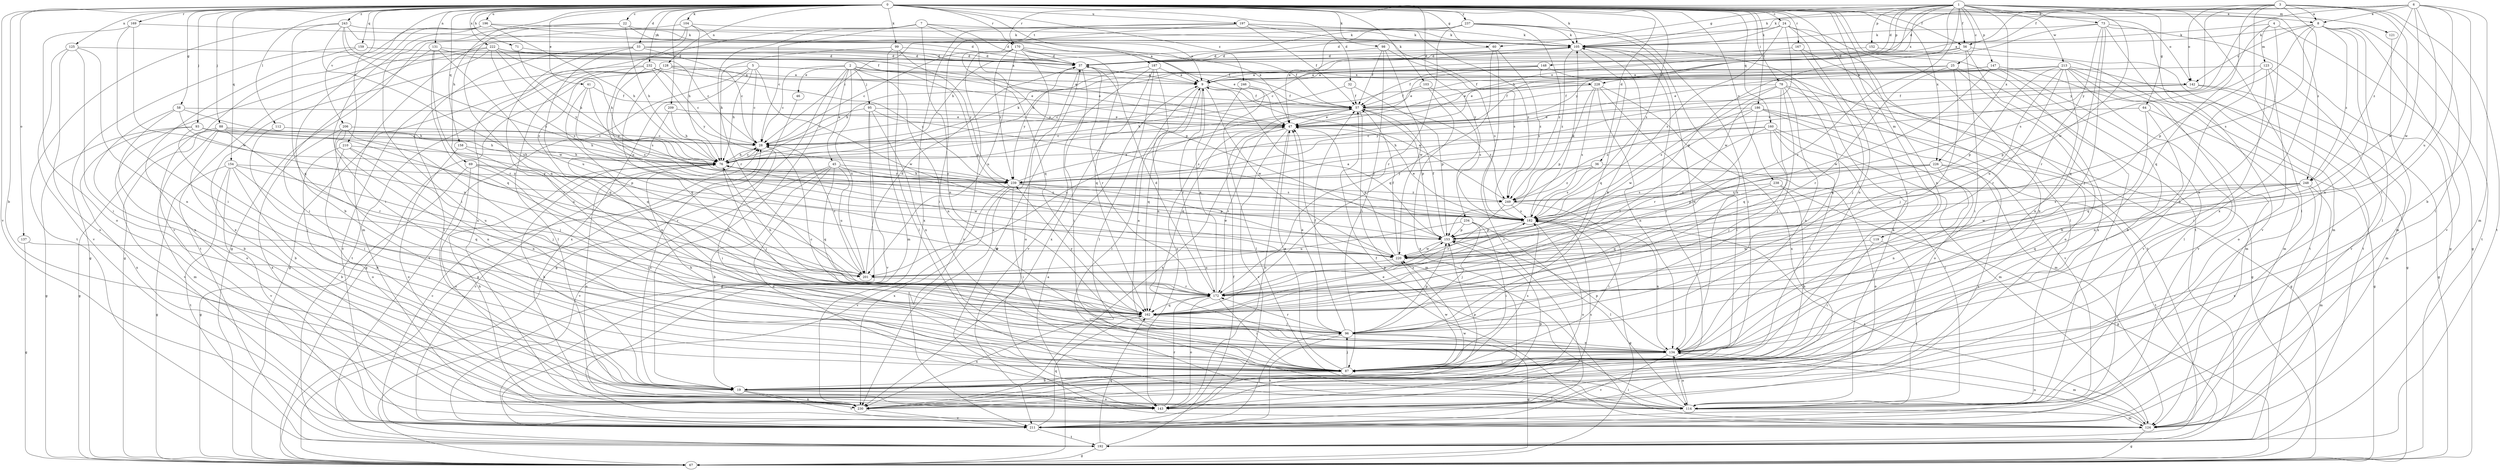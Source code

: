 strict digraph  {
0;
1;
2;
3;
4;
5;
6;
7;
8;
9;
19;
22;
24;
25;
28;
32;
33;
36;
37;
41;
45;
46;
47;
56;
57;
58;
60;
64;
67;
69;
71;
73;
76;
78;
87;
88;
93;
95;
96;
98;
99;
103;
104;
105;
112;
114;
119;
121;
123;
124;
125;
128;
131;
134;
137;
142;
143;
147;
148;
152;
153;
154;
158;
159;
160;
162;
167;
169;
170;
172;
182;
186;
187;
192;
196;
197;
201;
206;
209;
210;
211;
213;
220;
222;
226;
228;
230;
232;
234;
237;
238;
239;
243;
246;
248;
249;
0 -> 8  [label=a];
0 -> 19  [label=b];
0 -> 22  [label=c];
0 -> 24  [label=c];
0 -> 32  [label=d];
0 -> 33  [label=d];
0 -> 36  [label=d];
0 -> 41  [label=e];
0 -> 56  [label=f];
0 -> 58  [label=g];
0 -> 60  [label=g];
0 -> 69  [label=h];
0 -> 71  [label=h];
0 -> 78  [label=i];
0 -> 87  [label=i];
0 -> 88  [label=j];
0 -> 93  [label=j];
0 -> 98  [label=k];
0 -> 99  [label=k];
0 -> 103  [label=k];
0 -> 104  [label=k];
0 -> 105  [label=k];
0 -> 112  [label=l];
0 -> 119  [label=m];
0 -> 125  [label=n];
0 -> 128  [label=n];
0 -> 131  [label=n];
0 -> 134  [label=n];
0 -> 137  [label=o];
0 -> 142  [label=o];
0 -> 154  [label=q];
0 -> 158  [label=q];
0 -> 159  [label=q];
0 -> 160  [label=q];
0 -> 167  [label=r];
0 -> 169  [label=r];
0 -> 170  [label=r];
0 -> 182  [label=s];
0 -> 186  [label=t];
0 -> 187  [label=t];
0 -> 192  [label=t];
0 -> 196  [label=u];
0 -> 197  [label=u];
0 -> 206  [label=v];
0 -> 209  [label=v];
0 -> 210  [label=v];
0 -> 211  [label=v];
0 -> 222  [label=x];
0 -> 226  [label=x];
0 -> 232  [label=y];
0 -> 234  [label=y];
0 -> 237  [label=y];
0 -> 238  [label=y];
0 -> 243  [label=z];
0 -> 246  [label=z];
0 -> 248  [label=z];
1 -> 25  [label=c];
1 -> 37  [label=d];
1 -> 56  [label=f];
1 -> 60  [label=g];
1 -> 64  [label=g];
1 -> 73  [label=h];
1 -> 76  [label=h];
1 -> 105  [label=k];
1 -> 114  [label=l];
1 -> 121  [label=m];
1 -> 147  [label=p];
1 -> 148  [label=p];
1 -> 152  [label=p];
1 -> 170  [label=r];
1 -> 172  [label=r];
1 -> 213  [label=w];
1 -> 220  [label=w];
1 -> 226  [label=x];
1 -> 228  [label=x];
1 -> 239  [label=y];
2 -> 19  [label=b];
2 -> 28  [label=c];
2 -> 45  [label=e];
2 -> 46  [label=e];
2 -> 47  [label=e];
2 -> 67  [label=g];
2 -> 95  [label=j];
2 -> 134  [label=n];
2 -> 153  [label=p];
2 -> 201  [label=u];
2 -> 228  [label=x];
3 -> 8  [label=a];
3 -> 19  [label=b];
3 -> 37  [label=d];
3 -> 114  [label=l];
3 -> 142  [label=o];
3 -> 162  [label=q];
3 -> 192  [label=t];
3 -> 220  [label=w];
3 -> 230  [label=x];
3 -> 239  [label=y];
4 -> 67  [label=g];
4 -> 105  [label=k];
4 -> 123  [label=m];
4 -> 134  [label=n];
4 -> 182  [label=s];
5 -> 28  [label=c];
5 -> 67  [label=g];
5 -> 76  [label=h];
5 -> 142  [label=o];
5 -> 192  [label=t];
5 -> 220  [label=w];
5 -> 230  [label=x];
6 -> 8  [label=a];
6 -> 9  [label=a];
6 -> 19  [label=b];
6 -> 56  [label=f];
6 -> 87  [label=i];
6 -> 105  [label=k];
6 -> 124  [label=m];
6 -> 201  [label=u];
6 -> 220  [label=w];
6 -> 239  [label=y];
6 -> 248  [label=z];
7 -> 28  [label=c];
7 -> 37  [label=d];
7 -> 105  [label=k];
7 -> 134  [label=n];
7 -> 153  [label=p];
7 -> 172  [label=r];
7 -> 230  [label=x];
8 -> 105  [label=k];
8 -> 114  [label=l];
8 -> 134  [label=n];
8 -> 142  [label=o];
8 -> 153  [label=p];
8 -> 182  [label=s];
8 -> 192  [label=t];
8 -> 211  [label=v];
8 -> 248  [label=z];
9 -> 57  [label=f];
9 -> 114  [label=l];
9 -> 162  [label=q];
9 -> 172  [label=r];
9 -> 220  [label=w];
19 -> 28  [label=c];
19 -> 76  [label=h];
19 -> 114  [label=l];
19 -> 143  [label=o];
19 -> 153  [label=p];
19 -> 211  [label=v];
19 -> 230  [label=x];
22 -> 9  [label=a];
22 -> 76  [label=h];
22 -> 87  [label=i];
22 -> 105  [label=k];
22 -> 162  [label=q];
24 -> 19  [label=b];
24 -> 37  [label=d];
24 -> 105  [label=k];
24 -> 114  [label=l];
24 -> 134  [label=n];
24 -> 182  [label=s];
24 -> 220  [label=w];
25 -> 9  [label=a];
25 -> 19  [label=b];
25 -> 47  [label=e];
25 -> 96  [label=j];
25 -> 114  [label=l];
25 -> 172  [label=r];
28 -> 76  [label=h];
28 -> 87  [label=i];
32 -> 57  [label=f];
32 -> 76  [label=h];
32 -> 153  [label=p];
33 -> 28  [label=c];
33 -> 37  [label=d];
33 -> 57  [label=f];
33 -> 96  [label=j];
33 -> 114  [label=l];
33 -> 201  [label=u];
36 -> 143  [label=o];
36 -> 182  [label=s];
36 -> 239  [label=y];
36 -> 249  [label=z];
37 -> 9  [label=a];
37 -> 87  [label=i];
37 -> 143  [label=o];
37 -> 172  [label=r];
37 -> 239  [label=y];
41 -> 57  [label=f];
41 -> 162  [label=q];
41 -> 182  [label=s];
41 -> 239  [label=y];
45 -> 19  [label=b];
45 -> 143  [label=o];
45 -> 162  [label=q];
45 -> 182  [label=s];
45 -> 201  [label=u];
45 -> 211  [label=v];
45 -> 239  [label=y];
46 -> 67  [label=g];
47 -> 28  [label=c];
47 -> 143  [label=o];
47 -> 172  [label=r];
47 -> 211  [label=v];
47 -> 230  [label=x];
56 -> 28  [label=c];
56 -> 37  [label=d];
56 -> 87  [label=i];
56 -> 153  [label=p];
56 -> 192  [label=t];
56 -> 230  [label=x];
57 -> 47  [label=e];
57 -> 124  [label=m];
57 -> 153  [label=p];
57 -> 162  [label=q];
57 -> 201  [label=u];
57 -> 249  [label=z];
58 -> 19  [label=b];
58 -> 47  [label=e];
58 -> 76  [label=h];
58 -> 143  [label=o];
58 -> 201  [label=u];
60 -> 37  [label=d];
60 -> 162  [label=q];
60 -> 211  [label=v];
60 -> 249  [label=z];
64 -> 47  [label=e];
64 -> 67  [label=g];
64 -> 134  [label=n];
64 -> 162  [label=q];
67 -> 9  [label=a];
69 -> 67  [label=g];
69 -> 87  [label=i];
69 -> 143  [label=o];
69 -> 239  [label=y];
69 -> 249  [label=z];
71 -> 37  [label=d];
71 -> 76  [label=h];
73 -> 47  [label=e];
73 -> 67  [label=g];
73 -> 96  [label=j];
73 -> 105  [label=k];
73 -> 124  [label=m];
73 -> 162  [label=q];
73 -> 172  [label=r];
73 -> 211  [label=v];
76 -> 28  [label=c];
76 -> 96  [label=j];
76 -> 105  [label=k];
76 -> 143  [label=o];
76 -> 182  [label=s];
76 -> 220  [label=w];
76 -> 239  [label=y];
78 -> 57  [label=f];
78 -> 67  [label=g];
78 -> 96  [label=j];
78 -> 134  [label=n];
78 -> 162  [label=q];
78 -> 182  [label=s];
78 -> 211  [label=v];
78 -> 239  [label=y];
87 -> 19  [label=b];
87 -> 47  [label=e];
87 -> 76  [label=h];
87 -> 96  [label=j];
87 -> 182  [label=s];
87 -> 220  [label=w];
88 -> 19  [label=b];
88 -> 28  [label=c];
88 -> 67  [label=g];
88 -> 76  [label=h];
88 -> 124  [label=m];
88 -> 153  [label=p];
88 -> 172  [label=r];
88 -> 211  [label=v];
93 -> 28  [label=c];
93 -> 67  [label=g];
93 -> 76  [label=h];
93 -> 96  [label=j];
93 -> 201  [label=u];
93 -> 230  [label=x];
95 -> 28  [label=c];
95 -> 47  [label=e];
95 -> 67  [label=g];
95 -> 134  [label=n];
95 -> 182  [label=s];
95 -> 211  [label=v];
96 -> 28  [label=c];
96 -> 47  [label=e];
96 -> 57  [label=f];
96 -> 67  [label=g];
96 -> 105  [label=k];
96 -> 134  [label=n];
96 -> 153  [label=p];
96 -> 172  [label=r];
96 -> 211  [label=v];
98 -> 37  [label=d];
98 -> 57  [label=f];
98 -> 87  [label=i];
98 -> 182  [label=s];
98 -> 220  [label=w];
99 -> 37  [label=d];
99 -> 76  [label=h];
99 -> 114  [label=l];
99 -> 124  [label=m];
99 -> 239  [label=y];
103 -> 57  [label=f];
103 -> 182  [label=s];
103 -> 230  [label=x];
104 -> 9  [label=a];
104 -> 67  [label=g];
104 -> 76  [label=h];
104 -> 105  [label=k];
104 -> 124  [label=m];
104 -> 201  [label=u];
105 -> 37  [label=d];
105 -> 76  [label=h];
105 -> 87  [label=i];
105 -> 134  [label=n];
105 -> 162  [label=q];
105 -> 249  [label=z];
112 -> 28  [label=c];
112 -> 87  [label=i];
114 -> 57  [label=f];
114 -> 87  [label=i];
114 -> 105  [label=k];
114 -> 124  [label=m];
114 -> 134  [label=n];
119 -> 87  [label=i];
119 -> 114  [label=l];
119 -> 220  [label=w];
121 -> 124  [label=m];
123 -> 9  [label=a];
123 -> 87  [label=i];
123 -> 143  [label=o];
123 -> 153  [label=p];
123 -> 211  [label=v];
124 -> 37  [label=d];
124 -> 47  [label=e];
124 -> 67  [label=g];
124 -> 134  [label=n];
124 -> 182  [label=s];
125 -> 37  [label=d];
125 -> 87  [label=i];
125 -> 134  [label=n];
125 -> 143  [label=o];
125 -> 211  [label=v];
128 -> 9  [label=a];
128 -> 47  [label=e];
128 -> 67  [label=g];
128 -> 114  [label=l];
128 -> 162  [label=q];
128 -> 192  [label=t];
128 -> 239  [label=y];
131 -> 28  [label=c];
131 -> 37  [label=d];
131 -> 87  [label=i];
131 -> 162  [label=q];
131 -> 172  [label=r];
131 -> 220  [label=w];
134 -> 9  [label=a];
134 -> 87  [label=i];
134 -> 114  [label=l];
134 -> 124  [label=m];
134 -> 153  [label=p];
134 -> 211  [label=v];
137 -> 67  [label=g];
137 -> 220  [label=w];
142 -> 57  [label=f];
142 -> 67  [label=g];
142 -> 124  [label=m];
142 -> 239  [label=y];
143 -> 153  [label=p];
143 -> 172  [label=r];
143 -> 182  [label=s];
143 -> 220  [label=w];
147 -> 9  [label=a];
147 -> 19  [label=b];
147 -> 47  [label=e];
147 -> 124  [label=m];
147 -> 211  [label=v];
147 -> 220  [label=w];
148 -> 9  [label=a];
148 -> 47  [label=e];
148 -> 57  [label=f];
148 -> 143  [label=o];
148 -> 162  [label=q];
152 -> 37  [label=d];
152 -> 192  [label=t];
153 -> 9  [label=a];
153 -> 57  [label=f];
153 -> 220  [label=w];
154 -> 19  [label=b];
154 -> 67  [label=g];
154 -> 162  [label=q];
154 -> 192  [label=t];
154 -> 201  [label=u];
154 -> 211  [label=v];
154 -> 239  [label=y];
158 -> 76  [label=h];
158 -> 143  [label=o];
158 -> 172  [label=r];
159 -> 9  [label=a];
159 -> 37  [label=d];
159 -> 67  [label=g];
159 -> 230  [label=x];
160 -> 28  [label=c];
160 -> 76  [label=h];
160 -> 87  [label=i];
160 -> 96  [label=j];
160 -> 114  [label=l];
160 -> 124  [label=m];
160 -> 172  [label=r];
162 -> 96  [label=j];
162 -> 182  [label=s];
162 -> 230  [label=x];
162 -> 239  [label=y];
167 -> 37  [label=d];
167 -> 96  [label=j];
167 -> 192  [label=t];
169 -> 87  [label=i];
169 -> 105  [label=k];
169 -> 143  [label=o];
169 -> 220  [label=w];
170 -> 28  [label=c];
170 -> 37  [label=d];
170 -> 47  [label=e];
170 -> 57  [label=f];
170 -> 162  [label=q];
170 -> 201  [label=u];
170 -> 211  [label=v];
170 -> 230  [label=x];
170 -> 239  [label=y];
172 -> 9  [label=a];
172 -> 37  [label=d];
172 -> 76  [label=h];
172 -> 87  [label=i];
172 -> 143  [label=o];
172 -> 153  [label=p];
172 -> 162  [label=q];
182 -> 47  [label=e];
182 -> 67  [label=g];
182 -> 105  [label=k];
182 -> 134  [label=n];
182 -> 143  [label=o];
182 -> 153  [label=p];
186 -> 47  [label=e];
186 -> 67  [label=g];
186 -> 124  [label=m];
186 -> 143  [label=o];
186 -> 172  [label=r];
186 -> 220  [label=w];
186 -> 249  [label=z];
187 -> 9  [label=a];
187 -> 76  [label=h];
187 -> 114  [label=l];
187 -> 134  [label=n];
187 -> 211  [label=v];
187 -> 230  [label=x];
192 -> 28  [label=c];
192 -> 57  [label=f];
192 -> 67  [label=g];
192 -> 162  [label=q];
196 -> 19  [label=b];
196 -> 47  [label=e];
196 -> 76  [label=h];
196 -> 87  [label=i];
196 -> 105  [label=k];
196 -> 211  [label=v];
197 -> 57  [label=f];
197 -> 87  [label=i];
197 -> 105  [label=k];
197 -> 162  [label=q];
197 -> 182  [label=s];
197 -> 230  [label=x];
197 -> 249  [label=z];
201 -> 28  [label=c];
201 -> 37  [label=d];
201 -> 172  [label=r];
206 -> 28  [label=c];
206 -> 87  [label=i];
206 -> 96  [label=j];
206 -> 134  [label=n];
206 -> 230  [label=x];
209 -> 47  [label=e];
209 -> 76  [label=h];
209 -> 134  [label=n];
210 -> 19  [label=b];
210 -> 76  [label=h];
210 -> 96  [label=j];
210 -> 134  [label=n];
210 -> 143  [label=o];
211 -> 28  [label=c];
211 -> 96  [label=j];
211 -> 162  [label=q];
211 -> 192  [label=t];
213 -> 9  [label=a];
213 -> 47  [label=e];
213 -> 57  [label=f];
213 -> 67  [label=g];
213 -> 114  [label=l];
213 -> 124  [label=m];
213 -> 134  [label=n];
213 -> 153  [label=p];
213 -> 172  [label=r];
213 -> 201  [label=u];
213 -> 211  [label=v];
220 -> 47  [label=e];
220 -> 57  [label=f];
220 -> 201  [label=u];
222 -> 37  [label=d];
222 -> 47  [label=e];
222 -> 67  [label=g];
222 -> 76  [label=h];
222 -> 182  [label=s];
222 -> 192  [label=t];
222 -> 230  [label=x];
222 -> 239  [label=y];
226 -> 134  [label=n];
226 -> 153  [label=p];
226 -> 182  [label=s];
226 -> 192  [label=t];
226 -> 230  [label=x];
226 -> 239  [label=y];
228 -> 28  [label=c];
228 -> 57  [label=f];
228 -> 87  [label=i];
228 -> 134  [label=n];
228 -> 153  [label=p];
228 -> 182  [label=s];
228 -> 230  [label=x];
230 -> 76  [label=h];
230 -> 211  [label=v];
232 -> 9  [label=a];
232 -> 28  [label=c];
232 -> 162  [label=q];
232 -> 182  [label=s];
232 -> 211  [label=v];
232 -> 239  [label=y];
234 -> 87  [label=i];
234 -> 96  [label=j];
234 -> 114  [label=l];
234 -> 153  [label=p];
234 -> 201  [label=u];
237 -> 28  [label=c];
237 -> 47  [label=e];
237 -> 76  [label=h];
237 -> 87  [label=i];
237 -> 105  [label=k];
237 -> 134  [label=n];
237 -> 172  [label=r];
237 -> 249  [label=z];
238 -> 19  [label=b];
238 -> 67  [label=g];
238 -> 162  [label=q];
238 -> 249  [label=z];
239 -> 47  [label=e];
239 -> 76  [label=h];
239 -> 87  [label=i];
239 -> 153  [label=p];
239 -> 211  [label=v];
239 -> 220  [label=w];
239 -> 230  [label=x];
239 -> 249  [label=z];
243 -> 37  [label=d];
243 -> 57  [label=f];
243 -> 105  [label=k];
243 -> 162  [label=q];
243 -> 182  [label=s];
243 -> 192  [label=t];
243 -> 201  [label=u];
246 -> 57  [label=f];
246 -> 114  [label=l];
246 -> 143  [label=o];
248 -> 124  [label=m];
248 -> 162  [label=q];
248 -> 182  [label=s];
248 -> 220  [label=w];
248 -> 230  [label=x];
248 -> 249  [label=z];
249 -> 9  [label=a];
249 -> 87  [label=i];
249 -> 172  [label=r];
249 -> 182  [label=s];
}
